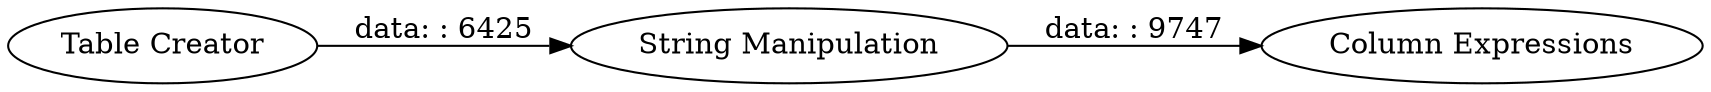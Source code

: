 digraph {
	"7004351658519769402_5" [label="Column Expressions"]
	"7004351658519769402_1" [label="Table Creator"]
	"7004351658519769402_4" [label="String Manipulation"]
	"7004351658519769402_1" -> "7004351658519769402_4" [label="data: : 6425"]
	"7004351658519769402_4" -> "7004351658519769402_5" [label="data: : 9747"]
	rankdir=LR
}
